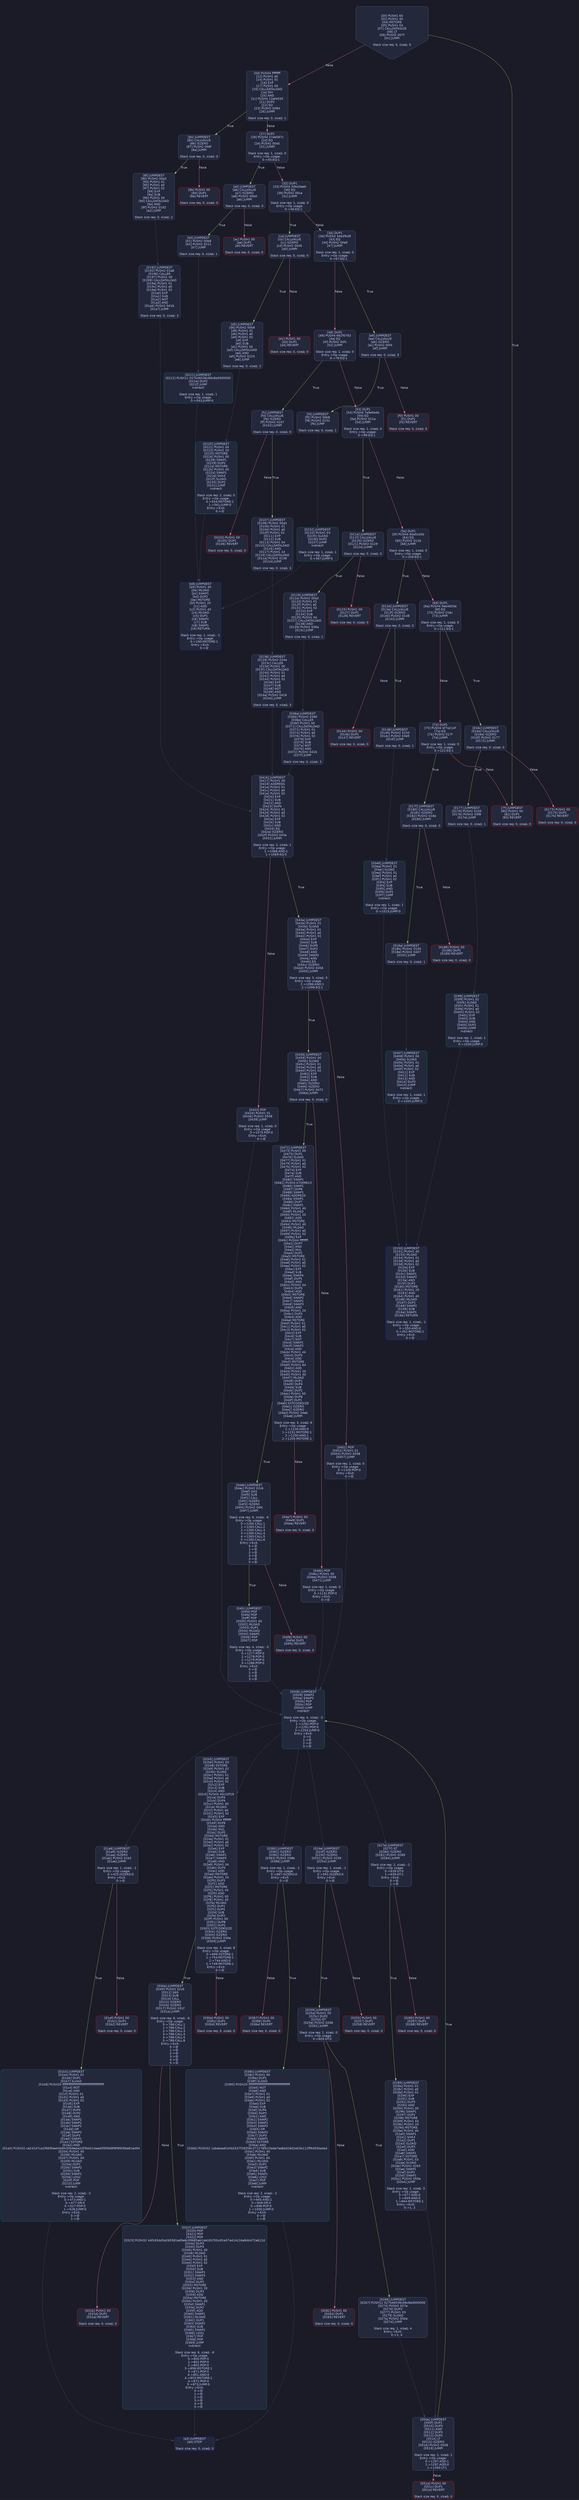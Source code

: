 digraph G {
    node [shape=box, style="filled, rounded", color="#565f89", fontcolor="#c0caf5", fontname="Helvetica", fillcolor="#24283b"];
    edge [color="#414868", fontcolor="#c0caf5", fontname="Helvetica"];
    bgcolor="#1a1b26";
    0 [ label = "[00] PUSH1 60
[02] PUSH1 40
[04] MSTORE
[05] PUSH1 04
[07] CALLDATASIZE
[08] LT
[09] PUSH2 007f
[0c] JUMPI

Stack size req: 0, sizeΔ: 0
" shape = invhouse]
    1 [ label = "[0d] PUSH4 ffffffff
[12] PUSH1 e0
[14] PUSH1 02
[16] EXP
[17] PUSH1 00
[19] CALLDATALOAD
[1a] DIV
[1b] AND
[1c] PUSH4 13af4035
[21] DUP2
[22] EQ
[23] PUSH2 0084
[26] JUMPI

Stack size req: 0, sizeΔ: 1
"]
    2 [ label = "[27] DUP1
[28] PUSH4 27ae587c
[2d] EQ
[2e] PUSH2 00a5
[31] JUMPI

Stack size req: 1, sizeΔ: 0
Entry->Op usage:
	0->45:EQ:1
"]
    3 [ label = "[32] DUP1
[33] PUSH4 30bd3eeb
[38] EQ
[39] PUSH2 00ca
[3c] JUMPI

Stack size req: 1, sizeΔ: 0
Entry->Op usage:
	0->56:EQ:1
"]
    4 [ label = "[3d] DUP1
[3e] PUSH4 3de3fbd9
[43] EQ
[44] PUSH2 00e9
[47] JUMPI

Stack size req: 1, sizeΔ: 0
Entry->Op usage:
	0->67:EQ:1
"]
    5 [ label = "[48] DUP1
[49] PUSH4 662f0763
[4e] EQ
[4f] PUSH2 00fc
[52] JUMPI

Stack size req: 1, sizeΔ: 0
Entry->Op usage:
	0->78:EQ:1
"]
    6 [ label = "[53] DUP1
[54] PUSH4 7a9e5e4b
[59] EQ
[5a] PUSH2 011e
[5d] JUMPI

Stack size req: 1, sizeΔ: 0
Entry->Op usage:
	0->89:EQ:1
"]
    7 [ label = "[5e] DUP1
[5f] PUSH4 8da5cb5b
[64] EQ
[65] PUSH2 013d
[68] JUMPI

Stack size req: 1, sizeΔ: 0
Entry->Op usage:
	0->100:EQ:1
"]
    8 [ label = "[69] DUP1
[6a] PUSH4 9ab4833e
[6f] EQ
[70] PUSH2 016c
[73] JUMPI

Stack size req: 1, sizeΔ: 0
Entry->Op usage:
	0->111:EQ:1
"]
    9 [ label = "[74] DUP1
[75] PUSH4 bf7e214f
[7a] EQ
[7b] PUSH2 017f
[7e] JUMPI

Stack size req: 1, sizeΔ: 0
Entry->Op usage:
	0->122:EQ:1
"]
    10 [ label = "[7f] JUMPDEST
[80] PUSH1 00
[82] DUP1
[83] REVERT

Stack size req: 0, sizeΔ: 0
" color = "red"]
    11 [ label = "[84] JUMPDEST
[85] CALLVALUE
[86] ISZERO
[87] PUSH2 008f
[8a] JUMPI

Stack size req: 0, sizeΔ: 0
"]
    12 [ label = "[8b] PUSH1 00
[8d] DUP1
[8e] REVERT

Stack size req: 0, sizeΔ: 0
" color = "red"]
    13 [ label = "[8f] JUMPDEST
[90] PUSH2 00a3
[93] PUSH1 01
[95] PUSH1 a0
[97] PUSH1 02
[99] EXP
[9a] SUB
[9b] PUSH1 04
[9d] CALLDATALOAD
[9e] AND
[9f] PUSH2 0192
[a2] JUMP

Stack size req: 0, sizeΔ: 2
"]
    14 [ label = "[a3] JUMPDEST
[a4] STOP

Stack size req: 0, sizeΔ: 0
" color = "darkblue"]
    15 [ label = "[a5] JUMPDEST
[a6] CALLVALUE
[a7] ISZERO
[a8] PUSH2 00b0
[ab] JUMPI

Stack size req: 0, sizeΔ: 0
"]
    16 [ label = "[ac] PUSH1 00
[ae] DUP1
[af] REVERT

Stack size req: 0, sizeΔ: 0
" color = "red"]
    17 [ label = "[b0] JUMPDEST
[b1] PUSH2 00b8
[b4] PUSH2 0211
[b7] JUMP

Stack size req: 0, sizeΔ: 1
"]
    18 [ label = "[b8] JUMPDEST
[b9] PUSH1 40
[bb] MLOAD
[bc] SWAP1
[bd] DUP2
[be] MSTORE
[bf] PUSH1 20
[c1] ADD
[c2] PUSH1 40
[c4] MLOAD
[c5] DUP1
[c6] SWAP2
[c7] SUB
[c8] SWAP1
[c9] RETURN

Stack size req: 1, sizeΔ: -1
Entry->Op usage:
	0->190:MSTORE:1
Entry->Exit:
	0->😵
" color = "darkblue"]
    19 [ label = "[ca] JUMPDEST
[cb] CALLVALUE
[cc] ISZERO
[cd] PUSH2 00d5
[d0] JUMPI

Stack size req: 0, sizeΔ: 0
"]
    20 [ label = "[d1] PUSH1 00
[d3] DUP1
[d4] REVERT

Stack size req: 0, sizeΔ: 0
" color = "red"]
    21 [ label = "[d5] JUMPDEST
[d6] PUSH2 00b8
[d9] PUSH1 01
[db] PUSH1 a0
[dd] PUSH1 02
[df] EXP
[e0] SUB
[e1] PUSH1 04
[e3] CALLDATALOAD
[e4] AND
[e5] PUSH2 0220
[e8] JUMP

Stack size req: 0, sizeΔ: 2
"]
    22 [ label = "[e9] JUMPDEST
[ea] CALLVALUE
[eb] ISZERO
[ec] PUSH2 00f4
[ef] JUMPI

Stack size req: 0, sizeΔ: 0
"]
    23 [ label = "[f0] PUSH1 00
[f2] DUP1
[f3] REVERT

Stack size req: 0, sizeΔ: 0
" color = "red"]
    24 [ label = "[f4] JUMPDEST
[f5] PUSH2 00b8
[f8] PUSH2 0232
[fb] JUMP

Stack size req: 0, sizeΔ: 1
"]
    25 [ label = "[fc] JUMPDEST
[fd] CALLVALUE
[fe] ISZERO
[ff] PUSH2 0107
[0102] JUMPI

Stack size req: 0, sizeΔ: 0
"]
    26 [ label = "[0103] PUSH1 00
[0105] DUP1
[0106] REVERT

Stack size req: 0, sizeΔ: 0
" color = "red"]
    27 [ label = "[0107] JUMPDEST
[0108] PUSH2 00a3
[010b] PUSH1 01
[010d] PUSH1 a0
[010f] PUSH1 02
[0111] EXP
[0112] SUB
[0113] PUSH1 04
[0115] CALLDATALOAD
[0116] AND
[0117] PUSH1 24
[0119] CALLDATALOAD
[011a] PUSH2 0238
[011d] JUMP

Stack size req: 0, sizeΔ: 3
"]
    28 [ label = "[011e] JUMPDEST
[011f] CALLVALUE
[0120] ISZERO
[0121] PUSH2 0129
[0124] JUMPI

Stack size req: 0, sizeΔ: 0
"]
    29 [ label = "[0125] PUSH1 00
[0127] DUP1
[0128] REVERT

Stack size req: 0, sizeΔ: 0
" color = "red"]
    30 [ label = "[0129] JUMPDEST
[012a] PUSH2 00a3
[012d] PUSH1 01
[012f] PUSH1 a0
[0131] PUSH1 02
[0133] EXP
[0134] SUB
[0135] PUSH1 04
[0137] CALLDATALOAD
[0138] AND
[0139] PUSH2 036a
[013c] JUMP

Stack size req: 0, sizeΔ: 2
"]
    31 [ label = "[013d] JUMPDEST
[013e] CALLVALUE
[013f] ISZERO
[0140] PUSH2 0148
[0143] JUMPI

Stack size req: 0, sizeΔ: 0
"]
    32 [ label = "[0144] PUSH1 00
[0146] DUP1
[0147] REVERT

Stack size req: 0, sizeΔ: 0
" color = "red"]
    33 [ label = "[0148] JUMPDEST
[0149] PUSH2 0150
[014c] PUSH2 03e9
[014f] JUMP

Stack size req: 0, sizeΔ: 1
"]
    34 [ label = "[0150] JUMPDEST
[0151] PUSH1 40
[0153] MLOAD
[0154] PUSH1 01
[0156] PUSH1 a0
[0158] PUSH1 02
[015a] EXP
[015b] SUB
[015c] SWAP1
[015d] SWAP2
[015e] AND
[015f] DUP2
[0160] MSTORE
[0161] PUSH1 20
[0163] ADD
[0164] PUSH1 40
[0166] MLOAD
[0167] DUP1
[0168] SWAP2
[0169] SUB
[016a] SWAP1
[016b] RETURN

Stack size req: 1, sizeΔ: -1
Entry->Op usage:
	0->350:AND:0
	0->352:MSTORE:1
Entry->Exit:
	0->😵
" color = "darkblue"]
    35 [ label = "[016c] JUMPDEST
[016d] CALLVALUE
[016e] ISZERO
[016f] PUSH2 0177
[0172] JUMPI

Stack size req: 0, sizeΔ: 0
"]
    36 [ label = "[0173] PUSH1 00
[0175] DUP1
[0176] REVERT

Stack size req: 0, sizeΔ: 0
" color = "red"]
    37 [ label = "[0177] JUMPDEST
[0178] PUSH2 0150
[017b] PUSH2 03f8
[017e] JUMP

Stack size req: 0, sizeΔ: 1
"]
    38 [ label = "[017f] JUMPDEST
[0180] CALLVALUE
[0181] ISZERO
[0182] PUSH2 018a
[0185] JUMPI

Stack size req: 0, sizeΔ: 0
"]
    39 [ label = "[0186] PUSH1 00
[0188] DUP1
[0189] REVERT

Stack size req: 0, sizeΔ: 0
" color = "red"]
    40 [ label = "[018a] JUMPDEST
[018b] PUSH2 0150
[018e] PUSH2 0407
[0191] JUMP

Stack size req: 0, sizeΔ: 1
"]
    41 [ label = "[0192] JUMPDEST
[0193] PUSH2 01a8
[0196] CALLER
[0197] PUSH1 00
[0199] CALLDATALOAD
[019a] PUSH1 01
[019c] PUSH1 e0
[019e] PUSH1 02
[01a0] EXP
[01a1] SUB
[01a2] NOT
[01a3] AND
[01a4] PUSH2 0416
[01a7] JUMP

Stack size req: 0, sizeΔ: 3
"]
    42 [ label = "[01a8] JUMPDEST
[01a9] ISZERO
[01aa] ISZERO
[01ab] PUSH2 01b3
[01ae] JUMPI

Stack size req: 1, sizeΔ: -1
Entry->Op usage:
	0->425:ISZERO:0
Entry->Exit:
	0->😵
"]
    43 [ label = "[01af] PUSH1 00
[01b1] DUP1
[01b2] REVERT

Stack size req: 0, sizeΔ: 0
" color = "red"]
    44 [ label = "[01b3] JUMPDEST
[01b4] PUSH1 01
[01b6] DUP1
[01b7] SLOAD
[01b8] PUSH20 ffffffffffffffffffffffffffffffffffffffff
[01cd] NOT
[01ce] AND
[01cf] PUSH1 01
[01d1] PUSH1 a0
[01d3] PUSH1 02
[01d5] EXP
[01d6] SUB
[01d7] DUP4
[01d8] DUP2
[01d9] AND
[01da] SWAP2
[01db] SWAP1
[01dc] SWAP2
[01dd] OR
[01de] SWAP2
[01df] DUP3
[01e0] SWAP1
[01e1] SSTORE
[01e2] AND
[01e3] PUSH32 ce241d7ca1f669fee44b6fc00b8eba2df3bb514eed0f6f668f8f89096e81ed94
[0204] PUSH1 40
[0206] MLOAD
[0207] PUSH1 40
[0209] MLOAD
[020a] DUP1
[020b] SWAP2
[020c] SUB
[020d] SWAP1
[020e] LOG2
[020f] POP
[0210] JUMP
Indirect!

Stack size req: 2, sizeΔ: -2
Entry->Op usage:
	0->473:AND:1
	0->477:OR:0
	0->527:POP:0
	1->528:JUMP:0
Entry->Exit:
	0->😵
	1->😵
" color = "teal"]
    45 [ label = "[0211] JUMPDEST
[0212] PUSH11 027b46536c66c8e3000000
[021e] DUP2
[021f] JUMP
Indirect!

Stack size req: 1, sizeΔ: 1
Entry->Op usage:
	0->543:JUMP:0
" color = "teal"]
    46 [ label = "[0220] JUMPDEST
[0221] PUSH1 04
[0223] PUSH1 20
[0225] MSTORE
[0226] PUSH1 00
[0228] SWAP1
[0229] DUP2
[022a] MSTORE
[022b] PUSH1 40
[022d] SWAP1
[022e] SHA3
[022f] SLOAD
[0230] DUP2
[0231] JUMP
Indirect!

Stack size req: 2, sizeΔ: 0
Entry->Op usage:
	0->554:MSTORE:1
	1->561:JUMP:0
Entry->Exit:
	0->😵
" color = "teal"]
    47 [ label = "[0232] JUMPDEST
[0233] PUSH1 03
[0235] SLOAD
[0236] DUP2
[0237] JUMP
Indirect!

Stack size req: 1, sizeΔ: 1
Entry->Op usage:
	0->567:JUMP:0
" color = "teal"]
    48 [ label = "[0238] JUMPDEST
[0239] PUSH2 024e
[023c] CALLER
[023d] PUSH1 00
[023f] CALLDATALOAD
[0240] PUSH1 01
[0242] PUSH1 e0
[0244] PUSH1 02
[0246] EXP
[0247] SUB
[0248] NOT
[0249] AND
[024a] PUSH2 0416
[024d] JUMP

Stack size req: 0, sizeΔ: 3
"]
    49 [ label = "[024e] JUMPDEST
[024f] ISZERO
[0250] ISZERO
[0251] PUSH2 0259
[0254] JUMPI

Stack size req: 1, sizeΔ: -1
Entry->Op usage:
	0->591:ISZERO:0
Entry->Exit:
	0->😵
"]
    50 [ label = "[0255] PUSH1 00
[0257] DUP1
[0258] REVERT

Stack size req: 0, sizeΔ: 0
" color = "red"]
    51 [ label = "[0259] JUMPDEST
[025a] PUSH1 00
[025c] DUP2
[025d] GT
[025e] PUSH2 0266
[0261] JUMPI

Stack size req: 1, sizeΔ: 0
Entry->Op usage:
	0->605:GT:0
"]
    52 [ label = "[0262] PUSH1 00
[0264] DUP1
[0265] REVERT

Stack size req: 0, sizeΔ: 0
" color = "red"]
    53 [ label = "[0266] JUMPDEST
[0267] PUSH11 027b46536c66c8e3000000
[0273] PUSH2 027e
[0276] DUP3
[0277] PUSH1 03
[0279] SLOAD
[027a] PUSH2 050e
[027d] JUMP

Stack size req: 1, sizeΔ: 4
Entry->Exit:
	0->1, 4
"]
    54 [ label = "[027e] JUMPDEST
[027f] GT
[0280] ISZERO
[0281] PUSH2 0289
[0284] JUMPI

Stack size req: 2, sizeΔ: -2
Entry->Op usage:
	0->639:GT:0
	1->639:GT:1
Entry->Exit:
	0->😵
	1->😵
"]
    55 [ label = "[0285] PUSH1 00
[0287] DUP1
[0288] REVERT

Stack size req: 0, sizeΔ: 0
" color = "red"]
    56 [ label = "[0289] JUMPDEST
[028a] PUSH1 01
[028c] PUSH1 a0
[028e] PUSH1 02
[0290] EXP
[0291] SUB
[0292] DUP3
[0293] AND
[0294] PUSH1 00
[0296] SWAP1
[0297] DUP2
[0298] MSTORE
[0299] PUSH1 04
[029b] PUSH1 20
[029d] MSTORE
[029e] PUSH1 40
[02a0] SWAP1
[02a1] SHA3
[02a2] DUP1
[02a3] SLOAD
[02a4] DUP3
[02a5] ADD
[02a6] SWAP1
[02a7] SSTORE
[02a8] PUSH1 03
[02aa] SLOAD
[02ab] PUSH2 02b5
[02ae] SWAP1
[02af] DUP3
[02b0] SWAP1
[02b1] PUSH2 050e
[02b4] JUMP

Stack size req: 2, sizeΔ: 3
Entry->Op usage:
	0->677:ADD:0
	1->659:AND:0
	1->664:MSTORE:1
Entry->Exit:
	0->1, 3
"]
    57 [ label = "[02b5] JUMPDEST
[02b6] PUSH1 03
[02b8] SSTORE
[02b9] PUSH1 02
[02bb] SLOAD
[02bc] PUSH1 01
[02be] PUSH1 a0
[02c0] PUSH1 02
[02c2] EXP
[02c3] SUB
[02c4] AND
[02c5] PUSH4 40c10f19
[02ca] DUP4
[02cb] DUP4
[02cc] PUSH1 40
[02ce] MLOAD
[02cf] PUSH1 e0
[02d1] PUSH1 02
[02d3] EXP
[02d4] PUSH4 ffffffff
[02d9] DUP6
[02da] AND
[02db] MUL
[02dc] DUP2
[02dd] MSTORE
[02de] PUSH1 01
[02e0] PUSH1 a0
[02e2] PUSH1 02
[02e4] EXP
[02e5] SUB
[02e6] SWAP1
[02e7] SWAP3
[02e8] AND
[02e9] PUSH1 04
[02eb] DUP4
[02ec] ADD
[02ed] MSTORE
[02ee] PUSH1 24
[02f0] DUP3
[02f1] ADD
[02f2] MSTORE
[02f3] PUSH1 44
[02f5] ADD
[02f6] PUSH1 00
[02f8] PUSH1 40
[02fa] MLOAD
[02fb] DUP1
[02fc] DUP4
[02fd] SUB
[02fe] DUP2
[02ff] PUSH1 00
[0301] DUP8
[0302] DUP1
[0303] EXTCODESIZE
[0304] ISZERO
[0305] ISZERO
[0306] PUSH2 030e
[0309] JUMPI

Stack size req: 3, sizeΔ: 8
Entry->Op usage:
	0->696:SSTORE:1
	1->754:MSTORE:1
	2->744:AND:0
	2->749:MSTORE:1
Entry->Exit:
	0->😵
"]
    58 [ label = "[030a] PUSH1 00
[030c] DUP1
[030d] REVERT

Stack size req: 0, sizeΔ: 0
" color = "red"]
    59 [ label = "[030e] JUMPDEST
[030f] PUSH2 02c6
[0312] GAS
[0313] SUB
[0314] CALL
[0315] ISZERO
[0316] ISZERO
[0317] PUSH2 031f
[031a] JUMPI

Stack size req: 6, sizeΔ: -6
Entry->Op usage:
	0->788:CALL:1
	1->788:CALL:2
	2->788:CALL:3
	3->788:CALL:4
	4->788:CALL:5
	5->788:CALL:6
Entry->Exit:
	0->😵
	1->😵
	2->😵
	3->😵
	4->😵
	5->😵
"]
    60 [ label = "[031b] PUSH1 00
[031d] DUP1
[031e] REVERT

Stack size req: 0, sizeΔ: 0
" color = "red"]
    61 [ label = "[031f] JUMPDEST
[0320] POP
[0321] POP
[0322] POP
[0323] PUSH32 44fc83dd5e260581a69e6c09685ab1de181f30c4fce57e414c16a84b472a612d
[0344] DUP3
[0345] DUP3
[0346] PUSH1 40
[0348] MLOAD
[0349] PUSH1 01
[034b] PUSH1 a0
[034d] PUSH1 02
[034f] EXP
[0350] SUB
[0351] SWAP1
[0352] SWAP3
[0353] AND
[0354] DUP3
[0355] MSTORE
[0356] PUSH1 20
[0358] DUP3
[0359] ADD
[035a] MSTORE
[035b] PUSH1 40
[035d] SWAP1
[035e] DUP2
[035f] ADD
[0360] SWAP1
[0361] MLOAD
[0362] DUP1
[0363] SWAP2
[0364] SUB
[0365] SWAP1
[0366] LOG1
[0367] POP
[0368] POP
[0369] JUMP
Indirect!

Stack size req: 6, sizeΔ: -6
Entry->Op usage:
	0->800:POP:0
	1->801:POP:0
	2->802:POP:0
	3->858:MSTORE:1
	3->871:POP:0
	4->851:AND:0
	4->853:MSTORE:1
	4->872:POP:0
	5->873:JUMP:0
Entry->Exit:
	0->😵
	1->😵
	2->😵
	3->😵
	4->😵
	5->😵
" color = "teal"]
    62 [ label = "[036a] JUMPDEST
[036b] PUSH2 0380
[036e] CALLER
[036f] PUSH1 00
[0371] CALLDATALOAD
[0372] PUSH1 01
[0374] PUSH1 e0
[0376] PUSH1 02
[0378] EXP
[0379] SUB
[037a] NOT
[037b] AND
[037c] PUSH2 0416
[037f] JUMP

Stack size req: 0, sizeΔ: 3
"]
    63 [ label = "[0380] JUMPDEST
[0381] ISZERO
[0382] ISZERO
[0383] PUSH2 038b
[0386] JUMPI

Stack size req: 1, sizeΔ: -1
Entry->Op usage:
	0->897:ISZERO:0
Entry->Exit:
	0->😵
"]
    64 [ label = "[0387] PUSH1 00
[0389] DUP1
[038a] REVERT

Stack size req: 0, sizeΔ: 0
" color = "red"]
    65 [ label = "[038b] JUMPDEST
[038c] PUSH1 00
[038e] DUP1
[038f] SLOAD
[0390] PUSH20 ffffffffffffffffffffffffffffffffffffffff
[03a5] NOT
[03a6] AND
[03a7] PUSH1 01
[03a9] PUSH1 a0
[03ab] PUSH1 02
[03ad] EXP
[03ae] SUB
[03af] DUP4
[03b0] DUP2
[03b1] AND
[03b2] SWAP2
[03b3] SWAP1
[03b4] SWAP2
[03b5] OR
[03b6] SWAP2
[03b7] DUP3
[03b8] SWAP1
[03b9] SSTORE
[03ba] AND
[03bb] PUSH32 1abebea81bfa2637f28358c371278fb15ede7ea8dd28d2e03b112ff6d936ada4
[03dc] PUSH1 40
[03de] MLOAD
[03df] PUSH1 40
[03e1] MLOAD
[03e2] DUP1
[03e3] SWAP2
[03e4] SUB
[03e5] SWAP1
[03e6] LOG2
[03e7] POP
[03e8] JUMP
Indirect!

Stack size req: 2, sizeΔ: -2
Entry->Op usage:
	0->945:AND:1
	0->949:OR:0
	0->999:POP:0
	1->1000:JUMP:0
Entry->Exit:
	0->😵
	1->😵
" color = "teal"]
    66 [ label = "[03e9] JUMPDEST
[03ea] PUSH1 01
[03ec] SLOAD
[03ed] PUSH1 01
[03ef] PUSH1 a0
[03f1] PUSH1 02
[03f3] EXP
[03f4] SUB
[03f5] AND
[03f6] DUP2
[03f7] JUMP
Indirect!

Stack size req: 1, sizeΔ: 1
Entry->Op usage:
	0->1015:JUMP:0
" color = "teal"]
    67 [ label = "[03f8] JUMPDEST
[03f9] PUSH1 02
[03fb] SLOAD
[03fc] PUSH1 01
[03fe] PUSH1 a0
[0400] PUSH1 02
[0402] EXP
[0403] SUB
[0404] AND
[0405] DUP2
[0406] JUMP
Indirect!

Stack size req: 1, sizeΔ: 1
Entry->Op usage:
	0->1030:JUMP:0
" color = "teal"]
    68 [ label = "[0407] JUMPDEST
[0408] PUSH1 00
[040a] SLOAD
[040b] PUSH1 01
[040d] PUSH1 a0
[040f] PUSH1 02
[0411] EXP
[0412] SUB
[0413] AND
[0414] DUP2
[0415] JUMP
Indirect!

Stack size req: 1, sizeΔ: 1
Entry->Op usage:
	0->1045:JUMP:0
" color = "teal"]
    69 [ label = "[0416] JUMPDEST
[0417] PUSH1 00
[0419] ADDRESS
[041a] PUSH1 01
[041c] PUSH1 a0
[041e] PUSH1 02
[0420] EXP
[0421] SUB
[0422] AND
[0423] DUP4
[0424] PUSH1 01
[0426] PUSH1 a0
[0428] PUSH1 02
[042a] EXP
[042b] SUB
[042c] AND
[042d] EQ
[042e] ISZERO
[042f] PUSH2 043a
[0432] JUMPI

Stack size req: 2, sizeΔ: 1
Entry->Op usage:
	1->1068:AND:1
	1->1069:EQ:0
"]
    70 [ label = "[0433] POP
[0434] PUSH1 01
[0436] PUSH2 0508
[0439] JUMP

Stack size req: 1, sizeΔ: 0
Entry->Op usage:
	0->1075:POP:0
Entry->Exit:
	0->😵
"]
    71 [ label = "[043a] JUMPDEST
[043b] PUSH1 01
[043d] SLOAD
[043e] PUSH1 01
[0440] PUSH1 a0
[0442] PUSH1 02
[0444] EXP
[0445] SUB
[0446] DUP5
[0447] DUP2
[0448] AND
[0449] SWAP2
[044a] AND
[044b] EQ
[044c] ISZERO
[044d] PUSH2 0458
[0450] JUMPI

Stack size req: 3, sizeΔ: 0
Entry->Op usage:
	2->1096:AND:1
	2->1099:EQ:1
"]
    72 [ label = "[0451] POP
[0452] PUSH1 01
[0454] PUSH2 0508
[0457] JUMP

Stack size req: 1, sizeΔ: 0
Entry->Op usage:
	0->1105:POP:0
Entry->Exit:
	0->😵
"]
    73 [ label = "[0458] JUMPDEST
[0459] PUSH1 00
[045b] SLOAD
[045c] PUSH1 01
[045e] PUSH1 a0
[0460] PUSH1 02
[0462] EXP
[0463] SUB
[0464] AND
[0465] ISZERO
[0466] ISZERO
[0467] PUSH2 0472
[046a] JUMPI

Stack size req: 0, sizeΔ: 0
"]
    74 [ label = "[046b] POP
[046c] PUSH1 00
[046e] PUSH2 0508
[0471] JUMP

Stack size req: 1, sizeΔ: 0
Entry->Op usage:
	0->1131:POP:0
Entry->Exit:
	0->😵
"]
    75 [ label = "[0472] JUMPDEST
[0473] PUSH1 00
[0475] DUP1
[0476] SLOAD
[0477] PUSH1 01
[0479] PUSH1 a0
[047b] PUSH1 02
[047d] EXP
[047e] SUB
[047f] AND
[0480] SWAP1
[0481] PUSH4 b7009613
[0486] SWAP1
[0487] DUP6
[0488] SWAP1
[0489] ADDRESS
[048a] SWAP1
[048b] DUP7
[048c] SWAP1
[048d] PUSH1 40
[048f] MLOAD
[0490] PUSH1 20
[0492] ADD
[0493] MSTORE
[0494] PUSH1 40
[0496] MLOAD
[0497] PUSH1 e0
[0499] PUSH1 02
[049b] EXP
[049c] PUSH4 ffffffff
[04a1] DUP7
[04a2] AND
[04a3] MUL
[04a4] DUP2
[04a5] MSTORE
[04a6] PUSH1 01
[04a8] PUSH1 a0
[04aa] PUSH1 02
[04ac] EXP
[04ad] SUB
[04ae] SWAP4
[04af] DUP5
[04b0] AND
[04b1] PUSH1 04
[04b3] DUP3
[04b4] ADD
[04b5] MSTORE
[04b6] SWAP2
[04b7] SWAP1
[04b8] SWAP3
[04b9] AND
[04ba] PUSH1 24
[04bc] DUP3
[04bd] ADD
[04be] MSTORE
[04bf] PUSH1 01
[04c1] PUSH1 e0
[04c3] PUSH1 02
[04c5] EXP
[04c6] SUB
[04c7] NOT
[04c8] SWAP1
[04c9] SWAP2
[04ca] AND
[04cb] PUSH1 44
[04cd] DUP3
[04ce] ADD
[04cf] MSTORE
[04d0] PUSH1 64
[04d2] ADD
[04d3] PUSH1 20
[04d5] PUSH1 40
[04d7] MLOAD
[04d8] DUP1
[04d9] DUP4
[04da] SUB
[04db] DUP2
[04dc] PUSH1 00
[04de] DUP8
[04df] DUP1
[04e0] EXTCODESIZE
[04e1] ISZERO
[04e2] ISZERO
[04e3] PUSH2 04eb
[04e6] JUMPI

Stack size req: 3, sizeΔ: 9
Entry->Op usage:
	1->1226:AND:0
	1->1231:MSTORE:1
	2->1200:AND:1
	2->1205:MSTORE:1
"]
    76 [ label = "[04e7] PUSH1 00
[04e9] DUP1
[04ea] REVERT

Stack size req: 0, sizeΔ: 0
" color = "red"]
    77 [ label = "[04eb] JUMPDEST
[04ec] PUSH2 02c6
[04ef] GAS
[04f0] SUB
[04f1] CALL
[04f2] ISZERO
[04f3] ISZERO
[04f4] PUSH2 04fc
[04f7] JUMPI

Stack size req: 6, sizeΔ: -6
Entry->Op usage:
	0->1265:CALL:1
	1->1265:CALL:2
	2->1265:CALL:3
	3->1265:CALL:4
	4->1265:CALL:5
	5->1265:CALL:6
Entry->Exit:
	0->😵
	1->😵
	2->😵
	3->😵
	4->😵
	5->😵
"]
    78 [ label = "[04f8] PUSH1 00
[04fa] DUP1
[04fb] REVERT

Stack size req: 0, sizeΔ: 0
" color = "red"]
    79 [ label = "[04fc] JUMPDEST
[04fd] POP
[04fe] POP
[04ff] POP
[0500] PUSH1 40
[0502] MLOAD
[0503] DUP1
[0504] MLOAD
[0505] SWAP2
[0506] POP
[0507] POP

Stack size req: 4, sizeΔ: -3
Entry->Op usage:
	0->1277:POP:0
	1->1278:POP:0
	2->1279:POP:0
	3->1286:POP:0
Entry->Exit:
	0->😵
	1->😵
	2->😵
	3->😵
"]
    80 [ label = "[0508] JUMPDEST
[0509] SWAP3
[050a] SWAP2
[050b] POP
[050c] POP
[050d] JUMP
Indirect!

Stack size req: 4, sizeΔ: -3
Entry->Op usage:
	1->1292:POP:0
	2->1291:POP:0
	3->1293:JUMP:0
Entry->Exit:
	0->0
	1->😵
	2->😵
	3->😵
" color = "teal"]
    81 [ label = "[050e] JUMPDEST
[050f] DUP1
[0510] DUP3
[0511] ADD
[0512] DUP3
[0513] DUP2
[0514] LT
[0515] ISZERO
[0516] PUSH2 0508
[0519] JUMPI

Stack size req: 2, sizeΔ: 1
Entry->Op usage:
	0->1297:ADD:1
	1->1297:ADD:0
	1->1300:LT:1
"]
    82 [ label = "[051a] PUSH1 00
[051c] DUP1
[051d] REVERT

Stack size req: 0, sizeΔ: 0
" color = "red"]
    0 -> 1 [ label = "False" color = "#f7768e"]
    0 -> 10 [ label = "True" color = "#9ece6a"]
    1 -> 2 [ label = "False" color = "#f7768e"]
    1 -> 11 [ label = "True" color = "#9ece6a"]
    2 -> 3 [ label = "False" color = "#f7768e"]
    2 -> 15 [ label = "True" color = "#9ece6a"]
    3 -> 4 [ label = "False" color = "#f7768e"]
    3 -> 19 [ label = "True" color = "#9ece6a"]
    4 -> 5 [ label = "False" color = "#f7768e"]
    4 -> 22 [ label = "True" color = "#9ece6a"]
    5 -> 6 [ label = "False" color = "#f7768e"]
    5 -> 25 [ label = "True" color = "#9ece6a"]
    6 -> 7 [ label = "False" color = "#f7768e"]
    6 -> 28 [ label = "True" color = "#9ece6a"]
    7 -> 8 [ label = "False" color = "#f7768e"]
    7 -> 31 [ label = "True" color = "#9ece6a"]
    8 -> 9 [ label = "False" color = "#f7768e"]
    8 -> 35 [ label = "True" color = "#9ece6a"]
    9 -> 10 [ label = "False" color = "#f7768e"]
    9 -> 38 [ label = "True" color = "#9ece6a"]
    11 -> 12 [ label = "False" color = "#f7768e"]
    11 -> 13 [ label = "True" color = "#9ece6a"]
    13 -> 41 [ ]
    15 -> 16 [ label = "False" color = "#f7768e"]
    15 -> 17 [ label = "True" color = "#9ece6a"]
    17 -> 45 [ ]
    19 -> 20 [ label = "False" color = "#f7768e"]
    19 -> 21 [ label = "True" color = "#9ece6a"]
    21 -> 46 [ ]
    22 -> 23 [ label = "False" color = "#f7768e"]
    22 -> 24 [ label = "True" color = "#9ece6a"]
    24 -> 47 [ ]
    25 -> 26 [ label = "False" color = "#f7768e"]
    25 -> 27 [ label = "True" color = "#9ece6a"]
    27 -> 48 [ ]
    28 -> 29 [ label = "False" color = "#f7768e"]
    28 -> 30 [ label = "True" color = "#9ece6a"]
    30 -> 62 [ ]
    31 -> 32 [ label = "False" color = "#f7768e"]
    31 -> 33 [ label = "True" color = "#9ece6a"]
    33 -> 66 [ ]
    35 -> 36 [ label = "False" color = "#f7768e"]
    35 -> 37 [ label = "True" color = "#9ece6a"]
    37 -> 67 [ ]
    38 -> 39 [ label = "False" color = "#f7768e"]
    38 -> 40 [ label = "True" color = "#9ece6a"]
    40 -> 68 [ ]
    41 -> 69 [ ]
    42 -> 43 [ label = "False" color = "#f7768e"]
    42 -> 44 [ label = "True" color = "#9ece6a"]
    48 -> 69 [ ]
    49 -> 50 [ label = "False" color = "#f7768e"]
    49 -> 51 [ label = "True" color = "#9ece6a"]
    51 -> 52 [ label = "False" color = "#f7768e"]
    51 -> 53 [ label = "True" color = "#9ece6a"]
    53 -> 81 [ ]
    54 -> 55 [ label = "False" color = "#f7768e"]
    54 -> 56 [ label = "True" color = "#9ece6a"]
    56 -> 81 [ ]
    57 -> 58 [ label = "False" color = "#f7768e"]
    57 -> 59 [ label = "True" color = "#9ece6a"]
    59 -> 60 [ label = "False" color = "#f7768e"]
    59 -> 61 [ label = "True" color = "#9ece6a"]
    62 -> 69 [ ]
    63 -> 64 [ label = "False" color = "#f7768e"]
    63 -> 65 [ label = "True" color = "#9ece6a"]
    69 -> 70 [ label = "False" color = "#f7768e"]
    69 -> 71 [ label = "True" color = "#9ece6a"]
    70 -> 80 [ ]
    71 -> 72 [ label = "False" color = "#f7768e"]
    71 -> 73 [ label = "True" color = "#9ece6a"]
    72 -> 80 [ ]
    73 -> 74 [ label = "False" color = "#f7768e"]
    73 -> 75 [ label = "True" color = "#9ece6a"]
    74 -> 80 [ ]
    75 -> 76 [ label = "False" color = "#f7768e"]
    75 -> 77 [ label = "True" color = "#9ece6a"]
    77 -> 78 [ label = "False" color = "#f7768e"]
    77 -> 79 [ label = "True" color = "#9ece6a"]
    79 -> 80 [ ]
    81 -> 82 [ label = "False" color = "#f7768e"]
    81 -> 80 [ label = "True" color = "#9ece6a"]
    80 -> 42 [ ]
    44 -> 14 [ ]
    45 -> 18 [ ]
    46 -> 18 [ ]
    47 -> 18 [ ]
    80 -> 49 [ ]
    80 -> 54 [ ]
    80 -> 57 [ ]
    61 -> 14 [ ]
    80 -> 63 [ ]
    65 -> 14 [ ]
    66 -> 34 [ ]
    67 -> 34 [ ]
    68 -> 34 [ ]

}
